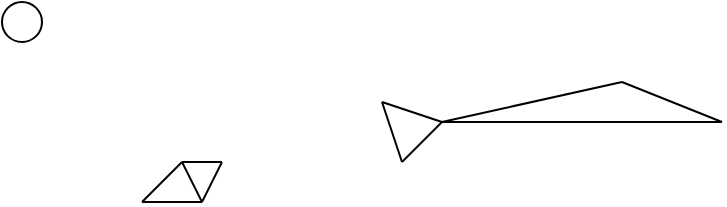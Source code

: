 <mxfile version="14.5.1" type="device"><diagram id="3YkM6b-NFhmI__0Qu3D2" name="Page-1"><mxGraphModel dx="462" dy="228" grid="1" gridSize="10" guides="1" tooltips="1" connect="1" arrows="1" fold="1" page="1" pageScale="1" pageWidth="827" pageHeight="1169" math="0" shadow="0"><root><mxCell id="0"/><mxCell id="1" parent="0"/><mxCell id="sl7bb2YapxT-Pz1OD6f7-18" value="" style="endArrow=none;html=1;" edge="1" parent="1"><mxGeometry width="50" height="50" relative="1" as="geometry"><mxPoint x="340" y="340" as="sourcePoint"/><mxPoint x="430" y="320" as="targetPoint"/></mxGeometry></mxCell><mxCell id="sl7bb2YapxT-Pz1OD6f7-19" value="" style="endArrow=none;html=1;" edge="1" parent="1"><mxGeometry width="50" height="50" relative="1" as="geometry"><mxPoint x="480" y="340" as="sourcePoint"/><mxPoint x="430" y="320" as="targetPoint"/></mxGeometry></mxCell><mxCell id="sl7bb2YapxT-Pz1OD6f7-20" value="" style="endArrow=none;html=1;" edge="1" parent="1"><mxGeometry width="50" height="50" relative="1" as="geometry"><mxPoint x="340" y="340" as="sourcePoint"/><mxPoint x="480" y="340" as="targetPoint"/></mxGeometry></mxCell><mxCell id="sl7bb2YapxT-Pz1OD6f7-21" value="" style="endArrow=none;html=1;" edge="1" parent="1"><mxGeometry width="50" height="50" relative="1" as="geometry"><mxPoint x="310" y="330" as="sourcePoint"/><mxPoint x="340" y="340" as="targetPoint"/></mxGeometry></mxCell><mxCell id="sl7bb2YapxT-Pz1OD6f7-22" value="" style="endArrow=none;html=1;" edge="1" parent="1"><mxGeometry width="50" height="50" relative="1" as="geometry"><mxPoint x="320" y="360" as="sourcePoint"/><mxPoint x="340" y="340" as="targetPoint"/></mxGeometry></mxCell><mxCell id="sl7bb2YapxT-Pz1OD6f7-23" value="" style="endArrow=none;html=1;" edge="1" parent="1"><mxGeometry width="50" height="50" relative="1" as="geometry"><mxPoint x="310" y="330" as="sourcePoint"/><mxPoint x="320" y="360" as="targetPoint"/></mxGeometry></mxCell><mxCell id="sl7bb2YapxT-Pz1OD6f7-24" value="" style="endArrow=none;html=1;" edge="1" parent="1"><mxGeometry width="50" height="50" relative="1" as="geometry"><mxPoint x="210" y="360" as="sourcePoint"/><mxPoint x="230" y="360" as="targetPoint"/></mxGeometry></mxCell><mxCell id="sl7bb2YapxT-Pz1OD6f7-25" value="" style="endArrow=none;html=1;" edge="1" parent="1"><mxGeometry width="50" height="50" relative="1" as="geometry"><mxPoint x="220" y="380" as="sourcePoint"/><mxPoint x="230" y="360" as="targetPoint"/></mxGeometry></mxCell><mxCell id="sl7bb2YapxT-Pz1OD6f7-26" value="" style="endArrow=none;html=1;" edge="1" parent="1"><mxGeometry width="50" height="50" relative="1" as="geometry"><mxPoint x="210" y="360" as="sourcePoint"/><mxPoint x="220" y="380" as="targetPoint"/></mxGeometry></mxCell><mxCell id="sl7bb2YapxT-Pz1OD6f7-27" value="" style="endArrow=none;html=1;" edge="1" parent="1"><mxGeometry width="50" height="50" relative="1" as="geometry"><mxPoint x="190" y="380" as="sourcePoint"/><mxPoint x="220" y="380" as="targetPoint"/></mxGeometry></mxCell><mxCell id="sl7bb2YapxT-Pz1OD6f7-28" value="" style="endArrow=none;html=1;" edge="1" parent="1"><mxGeometry width="50" height="50" relative="1" as="geometry"><mxPoint x="190" y="380" as="sourcePoint"/><mxPoint x="210" y="360" as="targetPoint"/></mxGeometry></mxCell><mxCell id="sl7bb2YapxT-Pz1OD6f7-30" value="" style="ellipse;whiteSpace=wrap;html=1;aspect=fixed;" vertex="1" parent="1"><mxGeometry x="120" y="280" width="20" height="20" as="geometry"/></mxCell></root></mxGraphModel></diagram></mxfile>